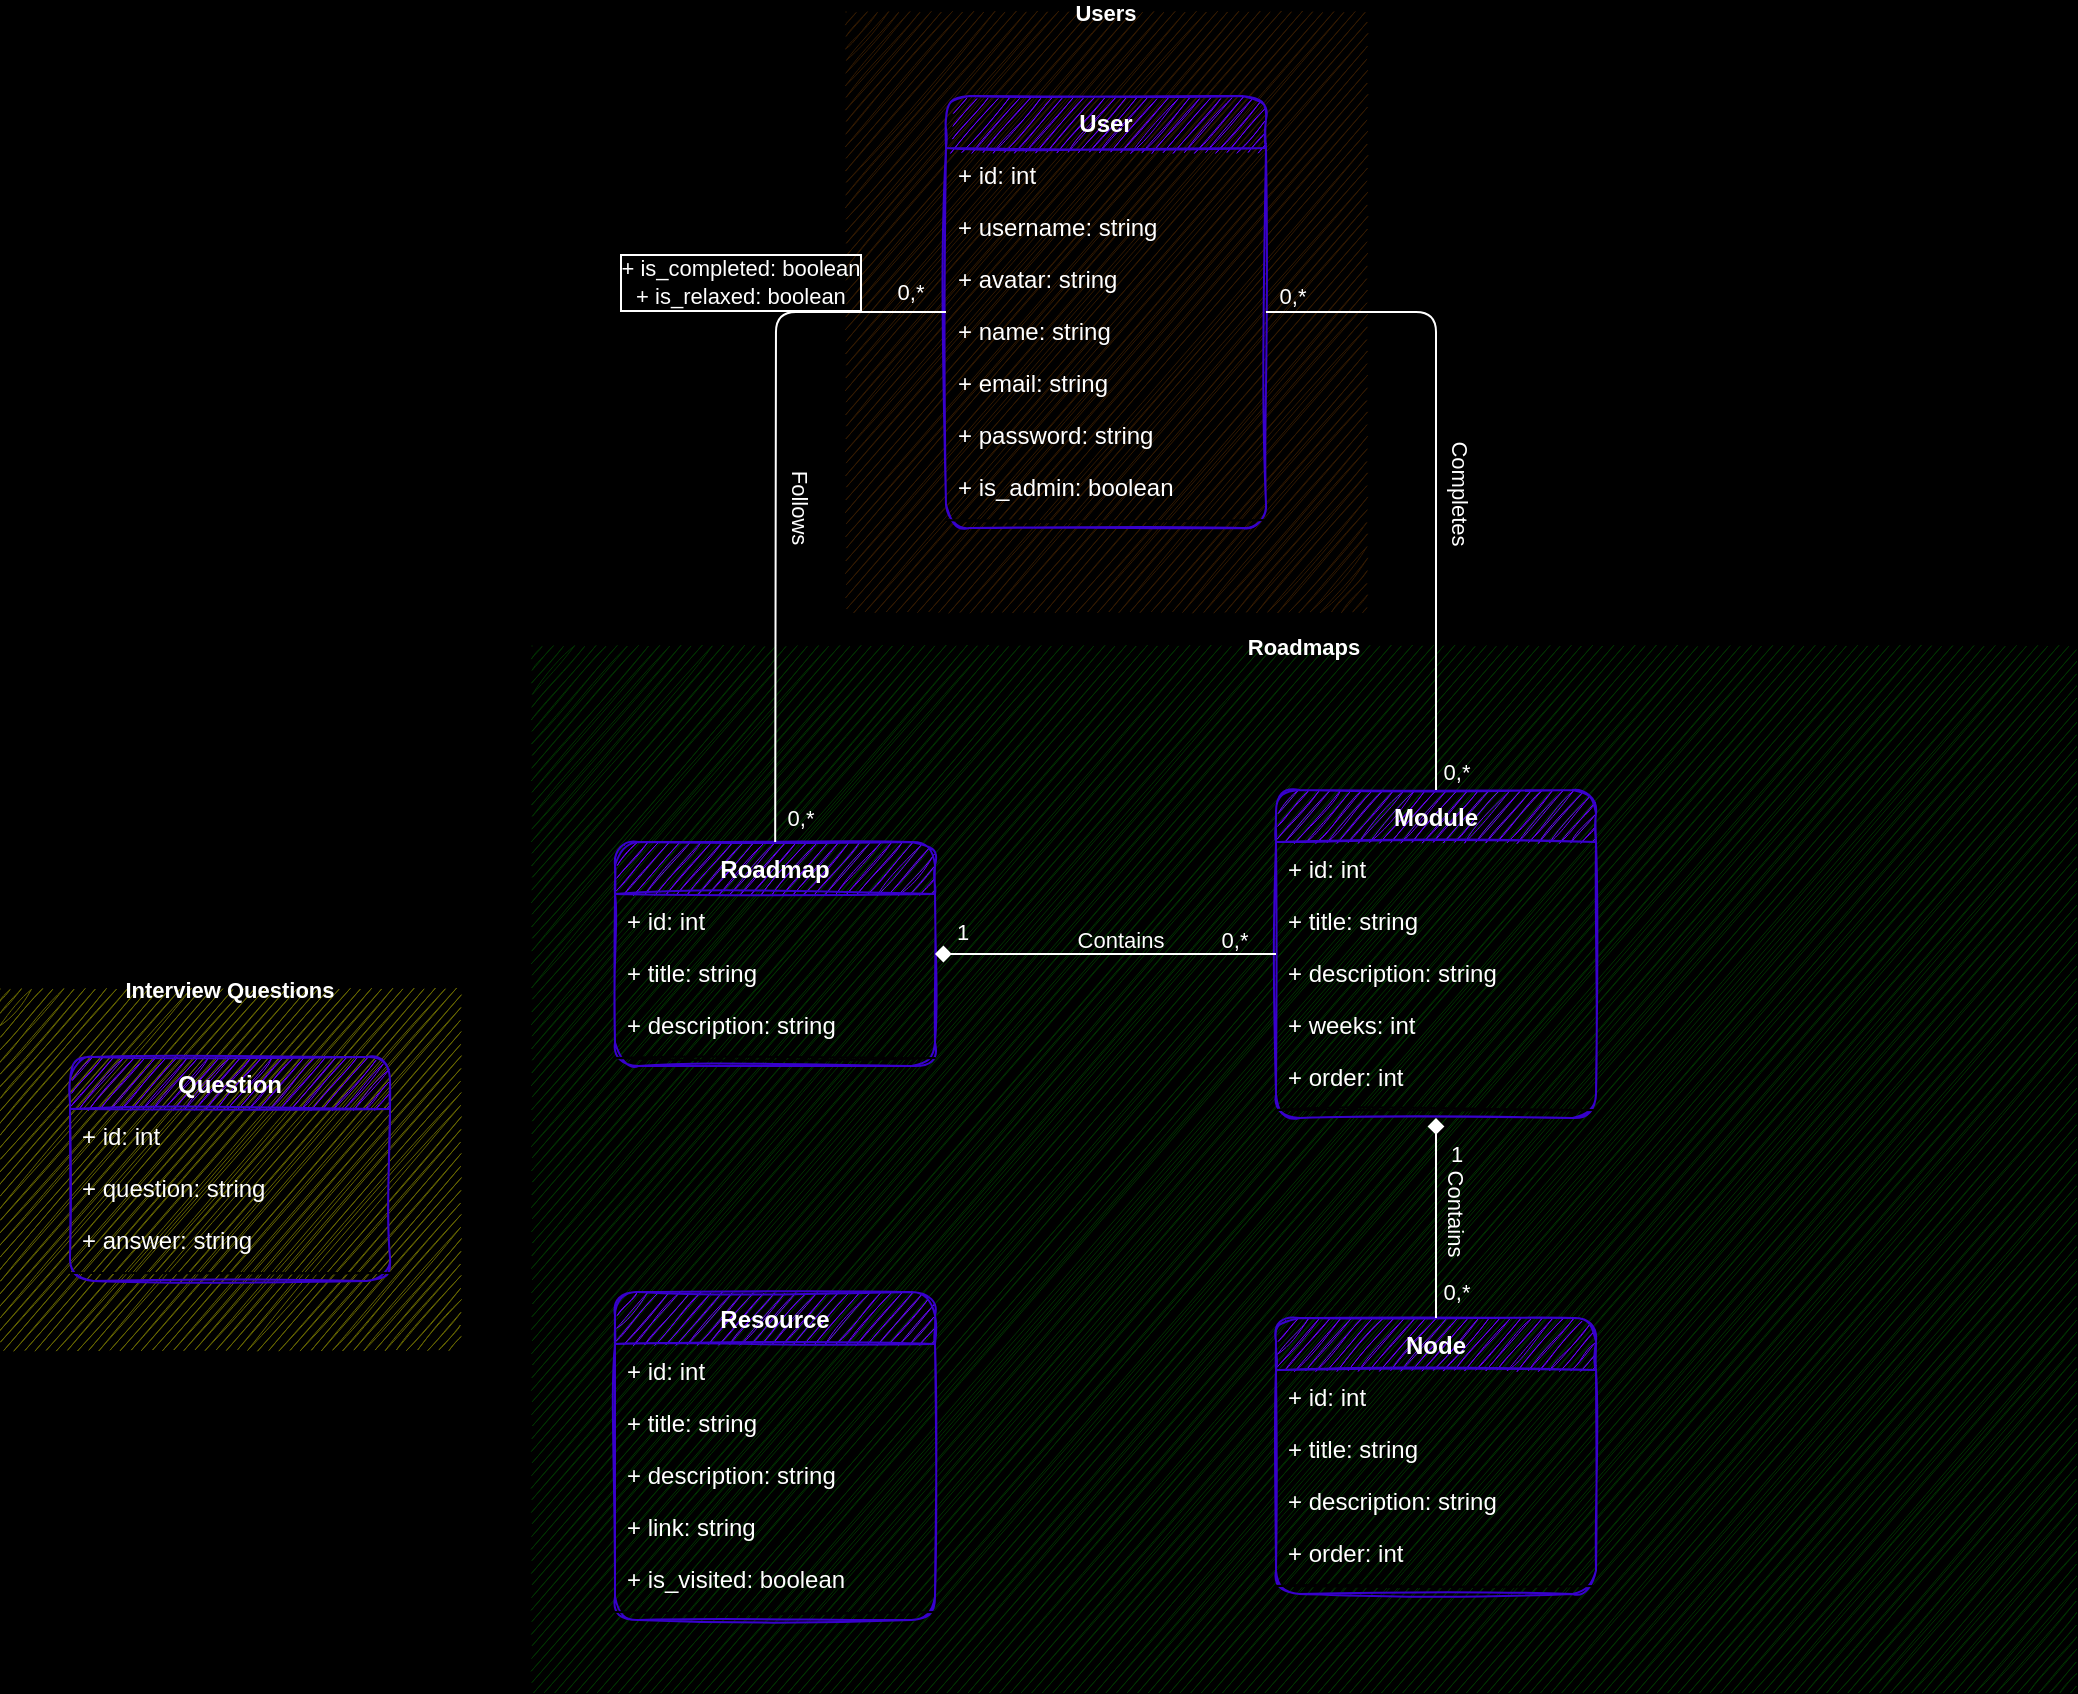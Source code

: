 <mxfile>
    <diagram id="1Gyu1dNWtYHK6NGCt_mM" name="Page-1">
        <mxGraphModel dx="829" dy="802" grid="1" gridSize="10" guides="1" tooltips="1" connect="1" arrows="1" fold="1" page="0" pageScale="1" pageWidth="1100" pageHeight="850" background="#000000" math="0" shadow="0">
            <root>
                <mxCell id="0"/>
                <mxCell id="1" parent="0"/>
                <mxCell id="235" value="Users" style="swimlane;startSize=0;rounded=1;shadow=0;glass=0;labelBackgroundColor=none;comic=0;fontSize=11;strokeColor=none;fillColor=none;gradientDirection=north;fontColor=#FFFFFF;swimlaneFillColor=#331A00;sketch=1;labelBorderColor=none;" parent="1" vertex="1">
                    <mxGeometry x="263" y="-240" width="260" height="300" as="geometry"/>
                </mxCell>
                <mxCell id="75" value="User" style="swimlane;fontStyle=1;align=center;verticalAlign=top;childLayout=stackLayout;horizontal=1;startSize=26;horizontalStack=0;resizeParent=1;resizeParentMax=0;resizeLast=0;collapsible=1;marginBottom=0;fillColor=#6a00ff;fontColor=#FFFFFF;rounded=1;sketch=1;labelBorderColor=none;strokeColor=#3700CC;" parent="235" vertex="1">
                    <mxGeometry x="50" y="42" width="160" height="216" as="geometry"/>
                </mxCell>
                <mxCell id="76" value="+ id: int" style="text;strokeColor=none;fillColor=none;align=left;verticalAlign=top;spacingLeft=4;spacingRight=4;overflow=hidden;rotatable=0;points=[[0,0.5],[1,0.5]];portConstraint=eastwest;fontColor=#FFFFFF;rounded=1;sketch=1;labelBorderColor=none;" parent="75" vertex="1">
                    <mxGeometry y="26" width="160" height="26" as="geometry"/>
                </mxCell>
                <mxCell id="182" value="+ username: string" style="text;strokeColor=none;fillColor=none;align=left;verticalAlign=top;spacingLeft=4;spacingRight=4;overflow=hidden;rotatable=0;points=[[0,0.5],[1,0.5]];portConstraint=eastwest;fontColor=#FFFFFF;rounded=1;sketch=1;labelBorderColor=none;" parent="75" vertex="1">
                    <mxGeometry y="52" width="160" height="26" as="geometry"/>
                </mxCell>
                <mxCell id="77" value="+ avatar: string" style="text;strokeColor=none;fillColor=none;align=left;verticalAlign=top;spacingLeft=4;spacingRight=4;overflow=hidden;rotatable=0;points=[[0,0.5],[1,0.5]];portConstraint=eastwest;fontColor=#FFFFFF;rounded=1;sketch=1;labelBorderColor=none;" parent="75" vertex="1">
                    <mxGeometry y="78" width="160" height="26" as="geometry"/>
                </mxCell>
                <mxCell id="78" value="+ name: string" style="text;strokeColor=none;fillColor=none;align=left;verticalAlign=top;spacingLeft=4;spacingRight=4;overflow=hidden;rotatable=0;points=[[0,0.5],[1,0.5]];portConstraint=eastwest;fontColor=#FFFFFF;rounded=1;sketch=1;labelBorderColor=none;" parent="75" vertex="1">
                    <mxGeometry y="104" width="160" height="26" as="geometry"/>
                </mxCell>
                <mxCell id="93" value="+ email: string" style="text;strokeColor=none;fillColor=none;align=left;verticalAlign=top;spacingLeft=4;spacingRight=4;overflow=hidden;rotatable=0;points=[[0,0.5],[1,0.5]];portConstraint=eastwest;fontColor=#FFFFFF;rounded=1;sketch=1;labelBorderColor=none;" parent="75" vertex="1">
                    <mxGeometry y="130" width="160" height="26" as="geometry"/>
                </mxCell>
                <mxCell id="79" value="+ password: string" style="text;strokeColor=none;fillColor=none;align=left;verticalAlign=top;spacingLeft=4;spacingRight=4;overflow=hidden;rotatable=0;points=[[0,0.5],[1,0.5]];portConstraint=eastwest;fontColor=#FFFFFF;rounded=1;sketch=1;labelBorderColor=none;" parent="75" vertex="1">
                    <mxGeometry y="156" width="160" height="26" as="geometry"/>
                </mxCell>
                <mxCell id="251" value="+ is_admin: boolean" style="text;strokeColor=none;fillColor=none;align=left;verticalAlign=top;spacingLeft=4;spacingRight=4;overflow=hidden;rotatable=0;points=[[0,0.5],[1,0.5]];portConstraint=eastwest;fontColor=#FFFFFF;rounded=1;sketch=1;labelBorderColor=none;" parent="75" vertex="1">
                    <mxGeometry y="182" width="160" height="26" as="geometry"/>
                </mxCell>
                <mxCell id="81" value="" style="line;strokeWidth=1;fillColor=none;align=left;verticalAlign=middle;spacingTop=-1;spacingLeft=3;spacingRight=3;rotatable=0;labelPosition=right;points=[];portConstraint=eastwest;fontColor=#FFFFFF;rounded=1;sketch=1;labelBorderColor=none;" parent="75" vertex="1">
                    <mxGeometry y="208" width="160" height="8" as="geometry"/>
                </mxCell>
                <mxCell id="232" value="Roadmaps" style="swimlane;startSize=0;rounded=1;shadow=0;glass=0;labelBackgroundColor=none;comic=0;fontSize=11;strokeColor=none;fillColor=none;gradientColor=none;gradientDirection=north;swimlaneFillColor=#003300;fontColor=#FFFFFF;sketch=1;labelBorderColor=none;" parent="1" vertex="1">
                    <mxGeometry x="106" y="77" width="772" height="523" as="geometry"/>
                </mxCell>
                <mxCell id="44" value="Resource" style="swimlane;fontStyle=1;align=center;verticalAlign=top;childLayout=stackLayout;horizontal=1;startSize=26;horizontalStack=0;resizeParent=1;resizeParentMax=0;resizeLast=0;collapsible=1;marginBottom=0;fillColor=#6a00ff;fontColor=#FFFFFF;rounded=1;sketch=1;labelBorderColor=none;strokeColor=#3700CC;" parent="232" vertex="1">
                    <mxGeometry x="41.5" y="323" width="160" height="164" as="geometry"/>
                </mxCell>
                <mxCell id="86" value="+ id: int" style="text;strokeColor=none;fillColor=none;align=left;verticalAlign=top;spacingLeft=4;spacingRight=4;overflow=hidden;rotatable=0;points=[[0,0.5],[1,0.5]];portConstraint=eastwest;fontColor=#FFFFFF;rounded=1;sketch=1;labelBorderColor=none;" parent="44" vertex="1">
                    <mxGeometry y="26" width="160" height="26" as="geometry"/>
                </mxCell>
                <mxCell id="45" value="+ title: string" style="text;strokeColor=none;fillColor=none;align=left;verticalAlign=top;spacingLeft=4;spacingRight=4;overflow=hidden;rotatable=0;points=[[0,0.5],[1,0.5]];portConstraint=eastwest;fontColor=#FFFFFF;rounded=1;sketch=1;labelBorderColor=none;" parent="44" vertex="1">
                    <mxGeometry y="52" width="160" height="26" as="geometry"/>
                </mxCell>
                <mxCell id="46" value="+ description: string" style="text;strokeColor=none;fillColor=none;align=left;verticalAlign=top;spacingLeft=4;spacingRight=4;overflow=hidden;rotatable=0;points=[[0,0.5],[1,0.5]];portConstraint=eastwest;fontColor=#FFFFFF;rounded=1;sketch=1;labelBorderColor=none;" parent="44" vertex="1">
                    <mxGeometry y="78" width="160" height="26" as="geometry"/>
                </mxCell>
                <mxCell id="47" value="+ link: string" style="text;strokeColor=none;fillColor=none;align=left;verticalAlign=top;spacingLeft=4;spacingRight=4;overflow=hidden;rotatable=0;points=[[0,0.5],[1,0.5]];portConstraint=eastwest;fontColor=#FFFFFF;rounded=1;sketch=1;labelBorderColor=none;" parent="44" vertex="1">
                    <mxGeometry y="104" width="160" height="26" as="geometry"/>
                </mxCell>
                <mxCell id="48" value="+ is_visited: boolean" style="text;strokeColor=none;fillColor=none;align=left;verticalAlign=top;spacingLeft=4;spacingRight=4;overflow=hidden;rotatable=0;points=[[0,0.5],[1,0.5]];portConstraint=eastwest;fontColor=#FFFFFF;rounded=1;sketch=1;labelBorderColor=none;" parent="44" vertex="1">
                    <mxGeometry y="130" width="160" height="26" as="geometry"/>
                </mxCell>
                <mxCell id="49" value="" style="line;strokeWidth=1;fillColor=none;align=left;verticalAlign=middle;spacingTop=-1;spacingLeft=3;spacingRight=3;rotatable=0;labelPosition=right;points=[];portConstraint=eastwest;fontColor=#FFFFFF;rounded=1;sketch=1;labelBorderColor=none;" parent="44" vertex="1">
                    <mxGeometry y="156" width="160" height="8" as="geometry"/>
                </mxCell>
                <mxCell id="7" value="Module" style="swimlane;fontStyle=1;align=center;verticalAlign=top;childLayout=stackLayout;horizontal=1;startSize=26;horizontalStack=0;resizeParent=1;resizeParentMax=0;resizeLast=0;collapsible=1;marginBottom=0;fillColor=#6a00ff;fontColor=#FFFFFF;rounded=1;sketch=1;labelBorderColor=none;strokeColor=#3700CC;" parent="232" vertex="1">
                    <mxGeometry x="372" y="72" width="160" height="164" as="geometry"/>
                </mxCell>
                <mxCell id="84" value="+ id: int" style="text;strokeColor=none;fillColor=none;align=left;verticalAlign=top;spacingLeft=4;spacingRight=4;overflow=hidden;rotatable=0;points=[[0,0.5],[1,0.5]];portConstraint=eastwest;fontColor=#FFFFFF;rounded=1;sketch=1;labelBorderColor=none;" parent="7" vertex="1">
                    <mxGeometry y="26" width="160" height="26" as="geometry"/>
                </mxCell>
                <mxCell id="8" value="+ title: string" style="text;strokeColor=none;fillColor=none;align=left;verticalAlign=top;spacingLeft=4;spacingRight=4;overflow=hidden;rotatable=0;points=[[0,0.5],[1,0.5]];portConstraint=eastwest;fontColor=#FFFFFF;rounded=1;sketch=1;labelBorderColor=none;" parent="7" vertex="1">
                    <mxGeometry y="52" width="160" height="26" as="geometry"/>
                </mxCell>
                <mxCell id="18" value="+ description: string" style="text;strokeColor=none;fillColor=none;align=left;verticalAlign=top;spacingLeft=4;spacingRight=4;overflow=hidden;rotatable=0;points=[[0,0.5],[1,0.5]];portConstraint=eastwest;fontColor=#FFFFFF;rounded=1;sketch=1;labelBorderColor=none;" parent="7" vertex="1">
                    <mxGeometry y="78" width="160" height="26" as="geometry"/>
                </mxCell>
                <mxCell id="19" value="+ weeks: int" style="text;strokeColor=none;fillColor=none;align=left;verticalAlign=top;spacingLeft=4;spacingRight=4;overflow=hidden;rotatable=0;points=[[0,0.5],[1,0.5]];portConstraint=eastwest;fontColor=#FFFFFF;rounded=1;sketch=1;labelBorderColor=none;" parent="7" vertex="1">
                    <mxGeometry y="104" width="160" height="26" as="geometry"/>
                </mxCell>
                <mxCell id="334" value="+ order: int" style="text;strokeColor=none;fillColor=none;align=left;verticalAlign=top;spacingLeft=4;spacingRight=4;overflow=hidden;rotatable=0;points=[[0,0.5],[1,0.5]];portConstraint=eastwest;fontColor=#FFFFFF;rounded=1;sketch=1;labelBorderColor=none;" vertex="1" parent="7">
                    <mxGeometry y="130" width="160" height="26" as="geometry"/>
                </mxCell>
                <mxCell id="9" value="" style="line;strokeWidth=1;fillColor=none;align=left;verticalAlign=middle;spacingTop=-1;spacingLeft=3;spacingRight=3;rotatable=0;labelPosition=right;points=[];portConstraint=eastwest;fontColor=#FFFFFF;rounded=1;sketch=1;labelBorderColor=none;" parent="7" vertex="1">
                    <mxGeometry y="156" width="160" height="8" as="geometry"/>
                </mxCell>
                <mxCell id="23" value="Node" style="swimlane;fontStyle=1;align=center;verticalAlign=top;childLayout=stackLayout;horizontal=1;startSize=26;horizontalStack=0;resizeParent=1;resizeParentMax=0;resizeLast=0;collapsible=1;marginBottom=0;fillColor=#6a00ff;fontColor=#FFFFFF;rounded=1;sketch=1;labelBorderColor=none;strokeColor=#3700CC;" parent="232" vertex="1">
                    <mxGeometry x="372" y="336" width="160" height="138" as="geometry"/>
                </mxCell>
                <mxCell id="87" value="+ id: int" style="text;strokeColor=none;fillColor=none;align=left;verticalAlign=top;spacingLeft=4;spacingRight=4;overflow=hidden;rotatable=0;points=[[0,0.5],[1,0.5]];portConstraint=eastwest;fontColor=#FFFFFF;rounded=1;sketch=1;labelBorderColor=none;" parent="23" vertex="1">
                    <mxGeometry y="26" width="160" height="26" as="geometry"/>
                </mxCell>
                <mxCell id="24" value="+ title: string" style="text;strokeColor=none;fillColor=none;align=left;verticalAlign=top;spacingLeft=4;spacingRight=4;overflow=hidden;rotatable=0;points=[[0,0.5],[1,0.5]];portConstraint=eastwest;fontColor=#FFFFFF;rounded=1;sketch=1;labelBorderColor=none;" parent="23" vertex="1">
                    <mxGeometry y="52" width="160" height="26" as="geometry"/>
                </mxCell>
                <mxCell id="25" value="+ description: string" style="text;strokeColor=none;fillColor=none;align=left;verticalAlign=top;spacingLeft=4;spacingRight=4;overflow=hidden;rotatable=0;points=[[0,0.5],[1,0.5]];portConstraint=eastwest;fontColor=#FFFFFF;rounded=1;sketch=1;labelBorderColor=none;" parent="23" vertex="1">
                    <mxGeometry y="78" width="160" height="26" as="geometry"/>
                </mxCell>
                <mxCell id="335" value="+ order: int" style="text;strokeColor=none;fillColor=none;align=left;verticalAlign=top;spacingLeft=4;spacingRight=4;overflow=hidden;rotatable=0;points=[[0,0.5],[1,0.5]];portConstraint=eastwest;fontColor=#FFFFFF;rounded=1;sketch=1;labelBorderColor=none;" vertex="1" parent="23">
                    <mxGeometry y="104" width="160" height="26" as="geometry"/>
                </mxCell>
                <mxCell id="28" value="" style="line;strokeWidth=1;fillColor=none;align=left;verticalAlign=middle;spacingTop=-1;spacingLeft=3;spacingRight=3;rotatable=0;labelPosition=right;points=[];portConstraint=eastwest;fontColor=#FFFFFF;rounded=1;sketch=1;labelBorderColor=none;" parent="23" vertex="1">
                    <mxGeometry y="130" width="160" height="8" as="geometry"/>
                </mxCell>
                <mxCell id="113" value="" style="edgeStyle=none;html=1;endArrow=none;endFill=0;startArrow=diamond;startFill=1;fontColor=#FFFFFF;rounded=1;sketch=0;labelBorderColor=none;strokeColor=#FFFFFF;" parent="232" source="7" target="23" edge="1">
                    <mxGeometry relative="1" as="geometry">
                        <mxPoint x="448" y="232" as="sourcePoint"/>
                        <mxPoint x="528" y="232" as="targetPoint"/>
                    </mxGeometry>
                </mxCell>
                <mxCell id="114" value="Contains" style="edgeLabel;html=1;align=center;verticalAlign=middle;resizable=0;points=[];labelBackgroundColor=none;fontColor=#FFFFFF;rounded=1;sketch=1;labelBorderColor=none;rotation=90;" parent="113" vertex="1" connectable="0">
                    <mxGeometry x="0.464" y="4" relative="1" as="geometry">
                        <mxPoint x="6" y="-26" as="offset"/>
                    </mxGeometry>
                </mxCell>
                <mxCell id="115" value="1" style="edgeLabel;html=1;align=center;verticalAlign=middle;resizable=0;points=[];fontSize=11;labelBackgroundColor=none;fontColor=#FFFFFF;rounded=1;sketch=1;labelBorderColor=none;" parent="113" vertex="1" connectable="0">
                    <mxGeometry x="-0.815" relative="1" as="geometry">
                        <mxPoint x="10" y="8" as="offset"/>
                    </mxGeometry>
                </mxCell>
                <mxCell id="116" value="0,*" style="edgeLabel;html=1;align=center;verticalAlign=middle;resizable=0;points=[];fontSize=11;labelBackgroundColor=none;fontColor=#FFFFFF;rounded=1;sketch=1;labelBorderColor=none;" parent="113" vertex="1" connectable="0">
                    <mxGeometry x="0.756" y="1" relative="1" as="geometry">
                        <mxPoint x="9" y="-1" as="offset"/>
                    </mxGeometry>
                </mxCell>
                <mxCell id="2" value="Roadmap" style="swimlane;fontStyle=1;align=center;verticalAlign=top;childLayout=stackLayout;horizontal=1;startSize=26;horizontalStack=0;resizeParent=1;resizeParentMax=0;resizeLast=0;collapsible=1;marginBottom=0;fillColor=#6a00ff;fontColor=#FFFFFF;rounded=1;sketch=1;labelBorderColor=none;labelBackgroundColor=none;strokeColor=#3700CC;" parent="232" vertex="1">
                    <mxGeometry x="41.5" y="98" width="160" height="112" as="geometry"/>
                </mxCell>
                <mxCell id="16" value="+ id: int" style="text;strokeColor=none;fillColor=none;align=left;verticalAlign=top;spacingLeft=4;spacingRight=4;overflow=hidden;rotatable=0;points=[[0,0.5],[1,0.5]];portConstraint=eastwest;fontColor=#FFFFFF;rounded=1;sketch=1;labelBorderColor=none;" parent="2" vertex="1">
                    <mxGeometry y="26" width="160" height="26" as="geometry"/>
                </mxCell>
                <mxCell id="73" value="+ title: string" style="text;strokeColor=none;fillColor=none;align=left;verticalAlign=top;spacingLeft=4;spacingRight=4;overflow=hidden;rotatable=0;points=[[0,0.5],[1,0.5]];portConstraint=eastwest;fontColor=#FFFFFF;rounded=1;sketch=1;labelBorderColor=none;" parent="2" vertex="1">
                    <mxGeometry y="52" width="160" height="26" as="geometry"/>
                </mxCell>
                <mxCell id="14" value="+ description: string" style="text;strokeColor=none;fillColor=none;align=left;verticalAlign=top;spacingLeft=4;spacingRight=4;overflow=hidden;rotatable=0;points=[[0,0.5],[1,0.5]];portConstraint=eastwest;fontColor=#FFFFFF;rounded=1;sketch=1;labelBorderColor=none;" parent="2" vertex="1">
                    <mxGeometry y="78" width="160" height="26" as="geometry"/>
                </mxCell>
                <mxCell id="4" value="" style="line;strokeWidth=1;fillColor=none;align=left;verticalAlign=middle;spacingTop=-1;spacingLeft=3;spacingRight=3;rotatable=0;labelPosition=right;points=[];portConstraint=eastwest;fontColor=#FFFFFF;rounded=1;sketch=1;labelBorderColor=none;" parent="2" vertex="1">
                    <mxGeometry y="104" width="160" height="8" as="geometry"/>
                </mxCell>
                <mxCell id="11" value="" style="edgeStyle=none;html=1;endArrow=none;endFill=0;startArrow=diamond;startFill=1;fontColor=#FFFFFF;rounded=1;sketch=0;labelBorderColor=none;strokeColor=#FFFFFF;" parent="232" source="2" target="7" edge="1">
                    <mxGeometry relative="1" as="geometry"/>
                </mxCell>
                <mxCell id="17" value="Contains" style="edgeLabel;html=1;align=center;verticalAlign=middle;resizable=0;points=[];labelBackgroundColor=none;fontColor=#FFFFFF;rounded=1;sketch=1;labelBorderColor=none;" parent="11" vertex="1" connectable="0">
                    <mxGeometry x="0.464" y="4" relative="1" as="geometry">
                        <mxPoint x="-33" y="-3" as="offset"/>
                    </mxGeometry>
                </mxCell>
                <mxCell id="110" value="1" style="edgeLabel;html=1;align=center;verticalAlign=middle;resizable=0;points=[];fontSize=11;labelBackgroundColor=none;fontColor=#FFFFFF;rounded=1;sketch=1;labelBorderColor=none;" parent="11" vertex="1" connectable="0">
                    <mxGeometry x="-0.815" relative="1" as="geometry">
                        <mxPoint x="-3" y="-11" as="offset"/>
                    </mxGeometry>
                </mxCell>
                <mxCell id="112" value="0,*" style="edgeLabel;html=1;align=center;verticalAlign=middle;resizable=0;points=[];fontSize=11;labelBackgroundColor=none;fontColor=#FFFFFF;rounded=1;sketch=1;labelBorderColor=none;" parent="11" vertex="1" connectable="0">
                    <mxGeometry x="0.756" y="1" relative="1" as="geometry">
                        <mxPoint y="-6" as="offset"/>
                    </mxGeometry>
                </mxCell>
                <mxCell id="133" value="" style="edgeStyle=none;html=1;endArrow=none;endFill=0;startArrow=none;startFill=0;fontColor=#FFFFFF;rounded=1;sketch=0;labelBorderColor=none;strokeColor=#FFFFFF;" parent="1" source="2" target="75" edge="1">
                    <mxGeometry relative="1" as="geometry">
                        <mxPoint x="285" y="297" as="sourcePoint"/>
                        <mxPoint x="365" y="297" as="targetPoint"/>
                        <Array as="points">
                            <mxPoint x="228" y="-90"/>
                        </Array>
                    </mxGeometry>
                </mxCell>
                <mxCell id="134" value="Follows" style="edgeLabel;html=1;align=center;verticalAlign=middle;resizable=0;points=[];labelBackgroundColor=none;rotation=90;fontColor=#FFFFFF;rounded=1;sketch=1;labelBorderColor=none;" parent="133" vertex="1" connectable="0">
                    <mxGeometry x="0.464" y="4" relative="1" as="geometry">
                        <mxPoint x="16" y="88" as="offset"/>
                    </mxGeometry>
                </mxCell>
                <mxCell id="135" value="0,*" style="edgeLabel;html=1;align=center;verticalAlign=middle;resizable=0;points=[];fontSize=11;labelBackgroundColor=none;fontColor=#FFFFFF;rounded=1;sketch=1;labelBorderColor=none;" parent="133" vertex="1" connectable="0">
                    <mxGeometry x="-0.815" relative="1" as="geometry">
                        <mxPoint x="12" y="20" as="offset"/>
                    </mxGeometry>
                </mxCell>
                <mxCell id="136" value="0,*" style="edgeLabel;html=1;align=center;verticalAlign=middle;resizable=0;points=[];fontSize=11;labelBackgroundColor=none;fontColor=#FFFFFF;rounded=1;sketch=1;labelBorderColor=none;" parent="133" vertex="1" connectable="0">
                    <mxGeometry x="0.756" y="1" relative="1" as="geometry">
                        <mxPoint x="24" y="-9" as="offset"/>
                    </mxGeometry>
                </mxCell>
                <mxCell id="324" value="+ is_completed: boolean&lt;br&gt;+ is_relaxed: boolean" style="edgeLabel;html=1;align=center;verticalAlign=middle;resizable=0;points=[];fontColor=#FFFFFF;labelBackgroundColor=none;labelBorderColor=#FFFFFF;" parent="133" vertex="1" connectable="0">
                    <mxGeometry x="0.578" y="-3" relative="1" as="geometry">
                        <mxPoint x="-29" y="-18" as="offset"/>
                    </mxGeometry>
                </mxCell>
                <mxCell id="312" value="Interview Questions" style="swimlane;startSize=0;rounded=1;shadow=0;glass=0;labelBackgroundColor=none;comic=0;fontSize=11;strokeColor=none;fillColor=none;gradientColor=none;gradientDirection=north;swimlaneFillColor=#666600;fontColor=#FFFFFF;sketch=1;labelBorderColor=none;" parent="1" vertex="1">
                    <mxGeometry x="-160" y="248.5" width="230" height="180" as="geometry"/>
                </mxCell>
                <mxCell id="304" value="Question" style="swimlane;fontStyle=1;align=center;verticalAlign=top;childLayout=stackLayout;horizontal=1;startSize=26;horizontalStack=0;resizeParent=1;resizeParentMax=0;resizeLast=0;collapsible=1;marginBottom=0;fillColor=#6a00ff;fontColor=#FFFFFF;rounded=1;sketch=1;labelBorderColor=none;labelBackgroundColor=none;strokeColor=#3700CC;" parent="312" vertex="1">
                    <mxGeometry x="35" y="34" width="160" height="112" as="geometry"/>
                </mxCell>
                <mxCell id="305" value="+ id: int" style="text;strokeColor=none;fillColor=none;align=left;verticalAlign=top;spacingLeft=4;spacingRight=4;overflow=hidden;rotatable=0;points=[[0,0.5],[1,0.5]];portConstraint=eastwest;fontColor=#FFFFFF;rounded=1;sketch=1;labelBorderColor=none;" parent="304" vertex="1">
                    <mxGeometry y="26" width="160" height="26" as="geometry"/>
                </mxCell>
                <mxCell id="306" value="+ question: string" style="text;strokeColor=none;fillColor=none;align=left;verticalAlign=top;spacingLeft=4;spacingRight=4;overflow=hidden;rotatable=0;points=[[0,0.5],[1,0.5]];portConstraint=eastwest;fontColor=#FFFFFF;rounded=1;sketch=1;labelBorderColor=none;" parent="304" vertex="1">
                    <mxGeometry y="52" width="160" height="26" as="geometry"/>
                </mxCell>
                <mxCell id="307" value="+ answer: string" style="text;strokeColor=none;fillColor=none;align=left;verticalAlign=top;spacingLeft=4;spacingRight=4;overflow=hidden;rotatable=0;points=[[0,0.5],[1,0.5]];portConstraint=eastwest;fontColor=#FFFFFF;rounded=1;sketch=1;labelBorderColor=none;" parent="304" vertex="1">
                    <mxGeometry y="78" width="160" height="26" as="geometry"/>
                </mxCell>
                <mxCell id="310" value="" style="line;strokeWidth=1;fillColor=none;align=left;verticalAlign=middle;spacingTop=-1;spacingLeft=3;spacingRight=3;rotatable=0;labelPosition=right;points=[];portConstraint=eastwest;fontColor=#FFFFFF;rounded=1;sketch=1;labelBorderColor=none;" parent="304" vertex="1">
                    <mxGeometry y="104" width="160" height="8" as="geometry"/>
                </mxCell>
                <mxCell id="319" value="" style="edgeStyle=none;html=1;endArrow=none;endFill=0;startArrow=none;startFill=0;fontColor=#FFFFFF;rounded=1;sketch=0;labelBorderColor=none;strokeColor=#FFFFFF;" parent="1" source="7" target="75" edge="1">
                    <mxGeometry relative="1" as="geometry">
                        <mxPoint x="197.5" y="172" as="sourcePoint"/>
                        <mxPoint x="288" y="-80" as="targetPoint"/>
                        <Array as="points">
                            <mxPoint x="558" y="-90"/>
                        </Array>
                    </mxGeometry>
                </mxCell>
                <mxCell id="320" value="Completes" style="edgeLabel;html=1;align=center;verticalAlign=middle;resizable=0;points=[];labelBackgroundColor=none;rotation=90;fontColor=#FFFFFF;rounded=1;sketch=1;labelBorderColor=none;" parent="319" vertex="1" connectable="0">
                    <mxGeometry x="0.464" y="4" relative="1" as="geometry">
                        <mxPoint x="16" y="88" as="offset"/>
                    </mxGeometry>
                </mxCell>
                <mxCell id="321" value="0,*" style="edgeLabel;html=1;align=center;verticalAlign=middle;resizable=0;points=[];fontSize=11;labelBackgroundColor=none;fontColor=#FFFFFF;rounded=1;sketch=1;labelBorderColor=none;" parent="319" vertex="1" connectable="0">
                    <mxGeometry x="-0.815" relative="1" as="geometry">
                        <mxPoint x="10" y="21" as="offset"/>
                    </mxGeometry>
                </mxCell>
                <mxCell id="322" value="0,*" style="edgeLabel;html=1;align=center;verticalAlign=middle;resizable=0;points=[];fontSize=11;labelBackgroundColor=none;fontColor=#FFFFFF;rounded=1;sketch=1;labelBorderColor=none;" parent="319" vertex="1" connectable="0">
                    <mxGeometry x="0.756" y="1" relative="1" as="geometry">
                        <mxPoint x="-27" y="-9" as="offset"/>
                    </mxGeometry>
                </mxCell>
            </root>
        </mxGraphModel>
    </diagram>
</mxfile>